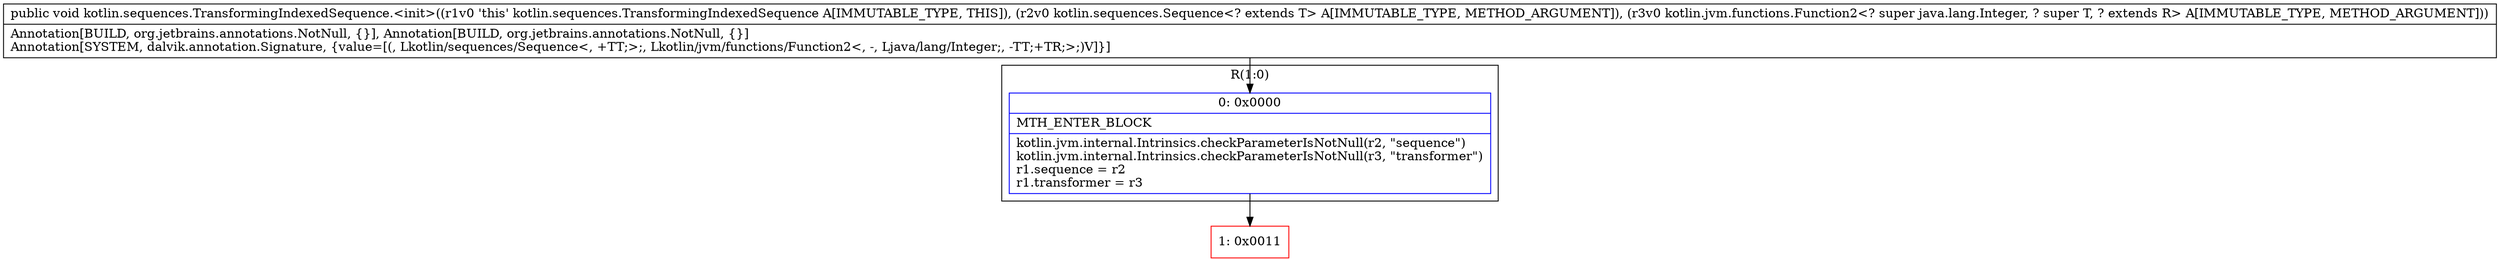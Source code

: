 digraph "CFG forkotlin.sequences.TransformingIndexedSequence.\<init\>(Lkotlin\/sequences\/Sequence;Lkotlin\/jvm\/functions\/Function2;)V" {
subgraph cluster_Region_26881170 {
label = "R(1:0)";
node [shape=record,color=blue];
Node_0 [shape=record,label="{0\:\ 0x0000|MTH_ENTER_BLOCK\l|kotlin.jvm.internal.Intrinsics.checkParameterIsNotNull(r2, \"sequence\")\lkotlin.jvm.internal.Intrinsics.checkParameterIsNotNull(r3, \"transformer\")\lr1.sequence = r2\lr1.transformer = r3\l}"];
}
Node_1 [shape=record,color=red,label="{1\:\ 0x0011}"];
MethodNode[shape=record,label="{public void kotlin.sequences.TransformingIndexedSequence.\<init\>((r1v0 'this' kotlin.sequences.TransformingIndexedSequence A[IMMUTABLE_TYPE, THIS]), (r2v0 kotlin.sequences.Sequence\<? extends T\> A[IMMUTABLE_TYPE, METHOD_ARGUMENT]), (r3v0 kotlin.jvm.functions.Function2\<? super java.lang.Integer, ? super T, ? extends R\> A[IMMUTABLE_TYPE, METHOD_ARGUMENT]))  | Annotation[BUILD, org.jetbrains.annotations.NotNull, \{\}], Annotation[BUILD, org.jetbrains.annotations.NotNull, \{\}]\lAnnotation[SYSTEM, dalvik.annotation.Signature, \{value=[(, Lkotlin\/sequences\/Sequence\<, +TT;\>;, Lkotlin\/jvm\/functions\/Function2\<, \-, Ljava\/lang\/Integer;, \-TT;+TR;\>;)V]\}]\l}"];
MethodNode -> Node_0;
Node_0 -> Node_1;
}

